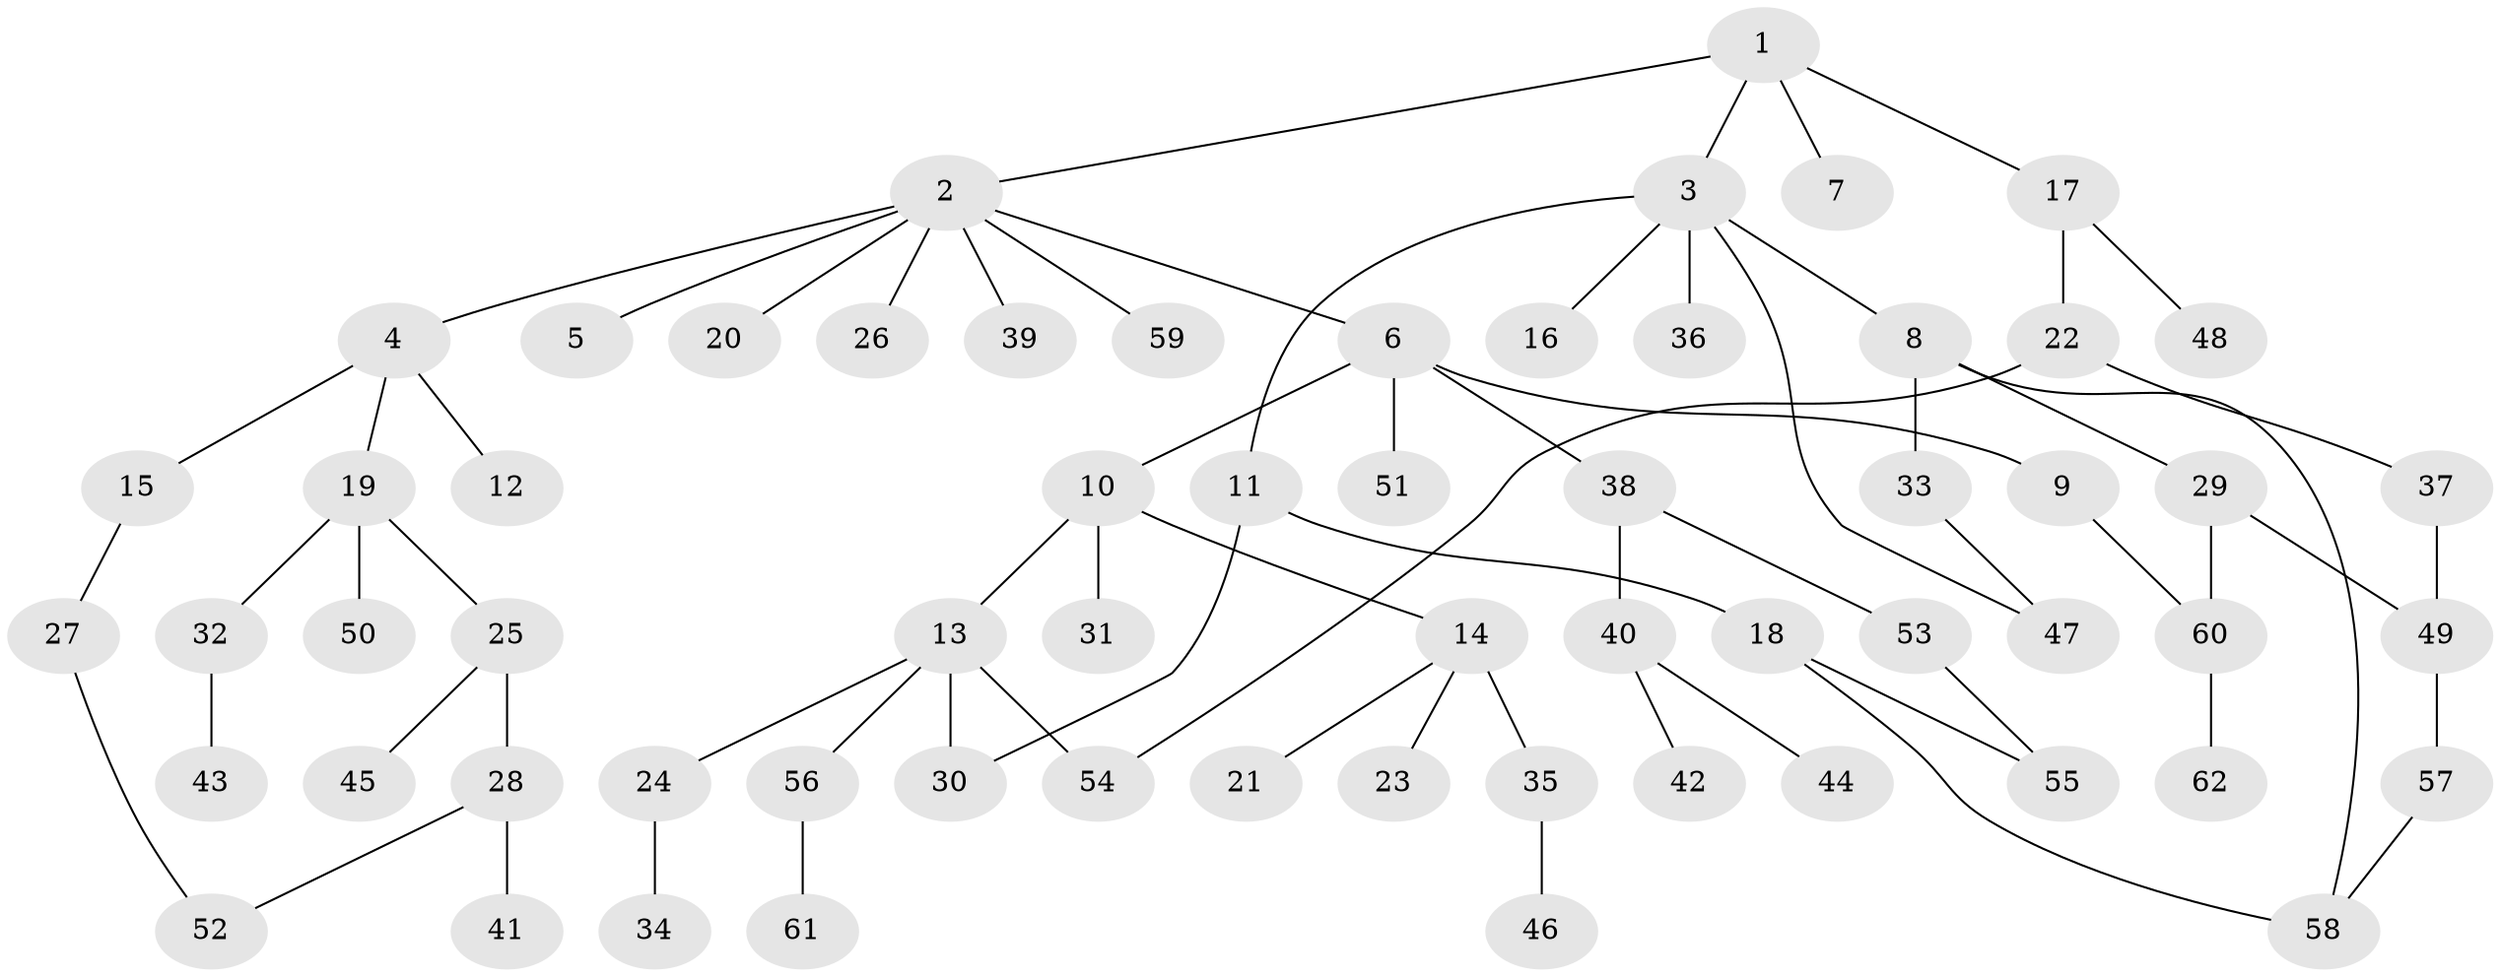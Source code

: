 // Generated by graph-tools (version 1.1) at 2025/10/02/27/25 16:10:54]
// undirected, 62 vertices, 70 edges
graph export_dot {
graph [start="1"]
  node [color=gray90,style=filled];
  1;
  2;
  3;
  4;
  5;
  6;
  7;
  8;
  9;
  10;
  11;
  12;
  13;
  14;
  15;
  16;
  17;
  18;
  19;
  20;
  21;
  22;
  23;
  24;
  25;
  26;
  27;
  28;
  29;
  30;
  31;
  32;
  33;
  34;
  35;
  36;
  37;
  38;
  39;
  40;
  41;
  42;
  43;
  44;
  45;
  46;
  47;
  48;
  49;
  50;
  51;
  52;
  53;
  54;
  55;
  56;
  57;
  58;
  59;
  60;
  61;
  62;
  1 -- 2;
  1 -- 3;
  1 -- 7;
  1 -- 17;
  2 -- 4;
  2 -- 5;
  2 -- 6;
  2 -- 20;
  2 -- 26;
  2 -- 39;
  2 -- 59;
  3 -- 8;
  3 -- 11;
  3 -- 16;
  3 -- 36;
  3 -- 47;
  4 -- 12;
  4 -- 15;
  4 -- 19;
  6 -- 9;
  6 -- 10;
  6 -- 38;
  6 -- 51;
  8 -- 29;
  8 -- 33;
  8 -- 58;
  9 -- 60;
  10 -- 13;
  10 -- 14;
  10 -- 31;
  11 -- 18;
  11 -- 30;
  13 -- 24;
  13 -- 54;
  13 -- 56;
  13 -- 30;
  14 -- 21;
  14 -- 23;
  14 -- 35;
  15 -- 27;
  17 -- 22;
  17 -- 48;
  18 -- 55;
  18 -- 58;
  19 -- 25;
  19 -- 32;
  19 -- 50;
  22 -- 37;
  22 -- 54;
  24 -- 34;
  25 -- 28;
  25 -- 45;
  27 -- 52;
  28 -- 41;
  28 -- 52;
  29 -- 49;
  29 -- 60;
  32 -- 43;
  33 -- 47;
  35 -- 46;
  37 -- 49;
  38 -- 40;
  38 -- 53;
  40 -- 42;
  40 -- 44;
  49 -- 57;
  53 -- 55;
  56 -- 61;
  57 -- 58;
  60 -- 62;
}
